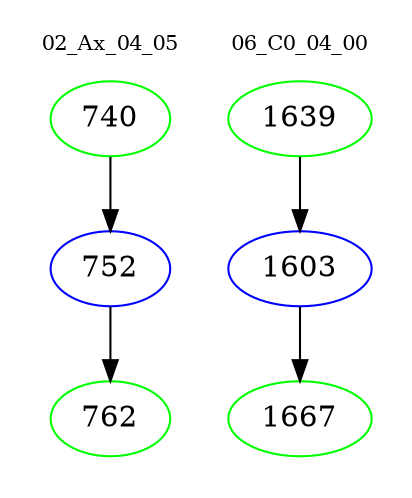 digraph{
subgraph cluster_0 {
color = white
label = "02_Ax_04_05";
fontsize=10;
T0_740 [label="740", color="green"]
T0_740 -> T0_752 [color="black"]
T0_752 [label="752", color="blue"]
T0_752 -> T0_762 [color="black"]
T0_762 [label="762", color="green"]
}
subgraph cluster_1 {
color = white
label = "06_C0_04_00";
fontsize=10;
T1_1639 [label="1639", color="green"]
T1_1639 -> T1_1603 [color="black"]
T1_1603 [label="1603", color="blue"]
T1_1603 -> T1_1667 [color="black"]
T1_1667 [label="1667", color="green"]
}
}

